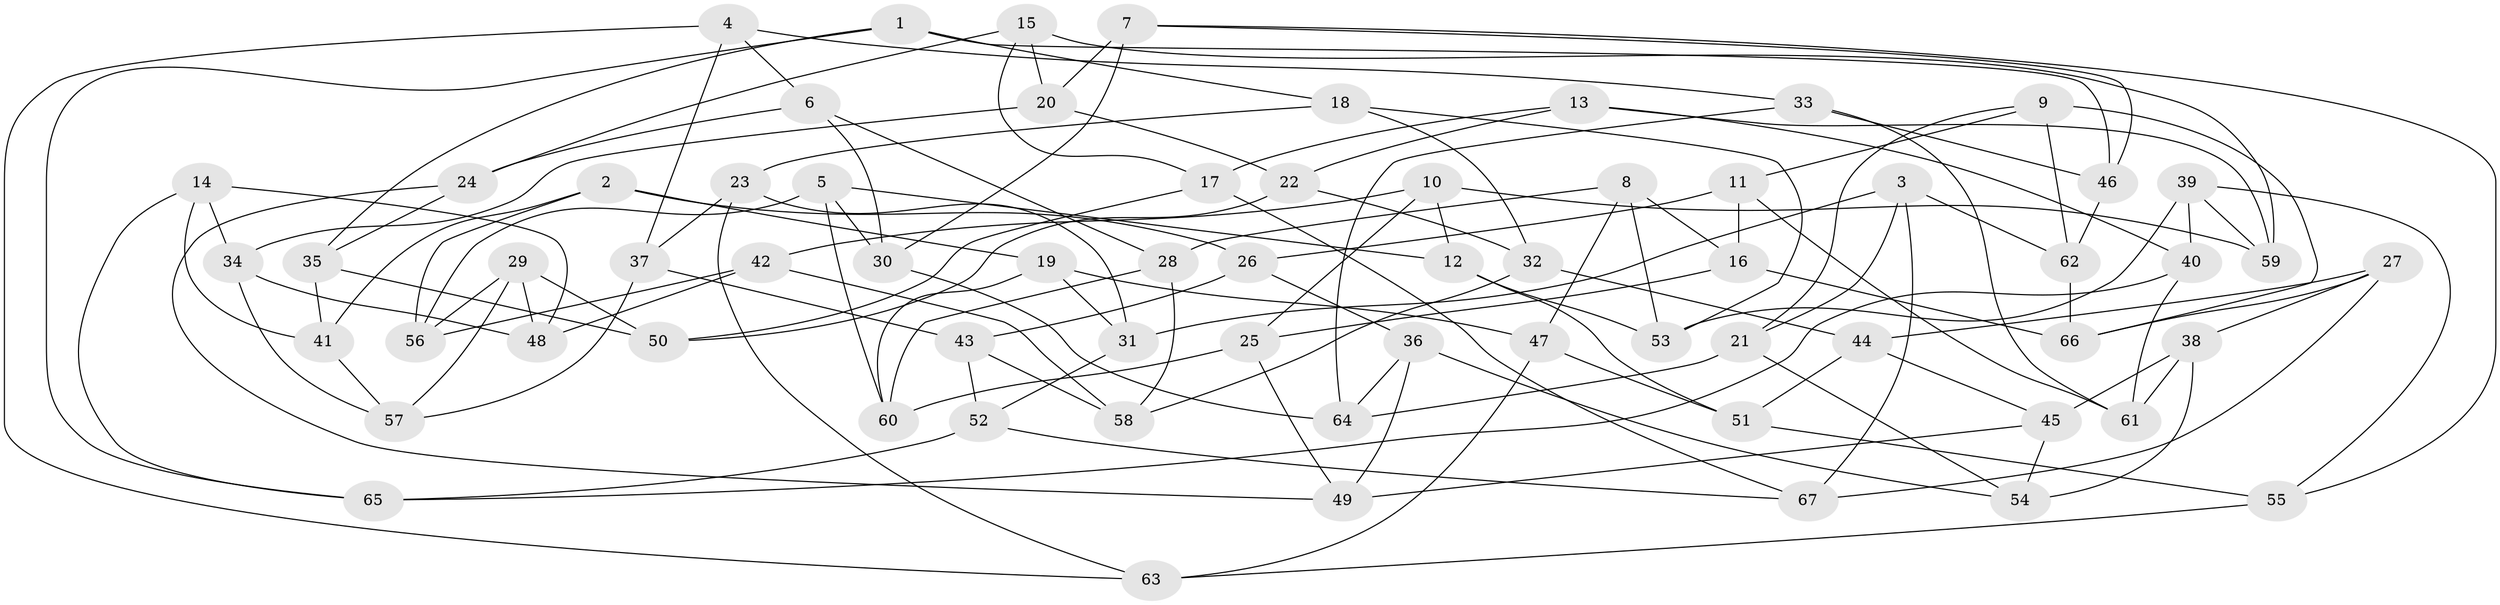 // Generated by graph-tools (version 1.1) at 2025/02/03/09/25 03:02:57]
// undirected, 67 vertices, 134 edges
graph export_dot {
graph [start="1"]
  node [color=gray90,style=filled];
  1;
  2;
  3;
  4;
  5;
  6;
  7;
  8;
  9;
  10;
  11;
  12;
  13;
  14;
  15;
  16;
  17;
  18;
  19;
  20;
  21;
  22;
  23;
  24;
  25;
  26;
  27;
  28;
  29;
  30;
  31;
  32;
  33;
  34;
  35;
  36;
  37;
  38;
  39;
  40;
  41;
  42;
  43;
  44;
  45;
  46;
  47;
  48;
  49;
  50;
  51;
  52;
  53;
  54;
  55;
  56;
  57;
  58;
  59;
  60;
  61;
  62;
  63;
  64;
  65;
  66;
  67;
  1 -- 18;
  1 -- 35;
  1 -- 65;
  1 -- 46;
  2 -- 19;
  2 -- 26;
  2 -- 41;
  2 -- 56;
  3 -- 31;
  3 -- 21;
  3 -- 62;
  3 -- 67;
  4 -- 63;
  4 -- 33;
  4 -- 6;
  4 -- 37;
  5 -- 56;
  5 -- 30;
  5 -- 12;
  5 -- 60;
  6 -- 28;
  6 -- 24;
  6 -- 30;
  7 -- 55;
  7 -- 46;
  7 -- 30;
  7 -- 20;
  8 -- 16;
  8 -- 53;
  8 -- 28;
  8 -- 47;
  9 -- 66;
  9 -- 62;
  9 -- 21;
  9 -- 11;
  10 -- 25;
  10 -- 12;
  10 -- 42;
  10 -- 59;
  11 -- 16;
  11 -- 61;
  11 -- 26;
  12 -- 53;
  12 -- 51;
  13 -- 17;
  13 -- 22;
  13 -- 40;
  13 -- 59;
  14 -- 48;
  14 -- 34;
  14 -- 65;
  14 -- 41;
  15 -- 20;
  15 -- 59;
  15 -- 24;
  15 -- 17;
  16 -- 66;
  16 -- 25;
  17 -- 50;
  17 -- 67;
  18 -- 32;
  18 -- 23;
  18 -- 53;
  19 -- 31;
  19 -- 47;
  19 -- 60;
  20 -- 22;
  20 -- 34;
  21 -- 64;
  21 -- 54;
  22 -- 50;
  22 -- 32;
  23 -- 63;
  23 -- 37;
  23 -- 31;
  24 -- 35;
  24 -- 49;
  25 -- 60;
  25 -- 49;
  26 -- 36;
  26 -- 43;
  27 -- 66;
  27 -- 38;
  27 -- 44;
  27 -- 67;
  28 -- 60;
  28 -- 58;
  29 -- 50;
  29 -- 56;
  29 -- 57;
  29 -- 48;
  30 -- 64;
  31 -- 52;
  32 -- 58;
  32 -- 44;
  33 -- 46;
  33 -- 64;
  33 -- 61;
  34 -- 57;
  34 -- 48;
  35 -- 50;
  35 -- 41;
  36 -- 49;
  36 -- 54;
  36 -- 64;
  37 -- 57;
  37 -- 43;
  38 -- 61;
  38 -- 54;
  38 -- 45;
  39 -- 59;
  39 -- 53;
  39 -- 40;
  39 -- 55;
  40 -- 65;
  40 -- 61;
  41 -- 57;
  42 -- 58;
  42 -- 56;
  42 -- 48;
  43 -- 58;
  43 -- 52;
  44 -- 51;
  44 -- 45;
  45 -- 54;
  45 -- 49;
  46 -- 62;
  47 -- 63;
  47 -- 51;
  51 -- 55;
  52 -- 65;
  52 -- 67;
  55 -- 63;
  62 -- 66;
}
